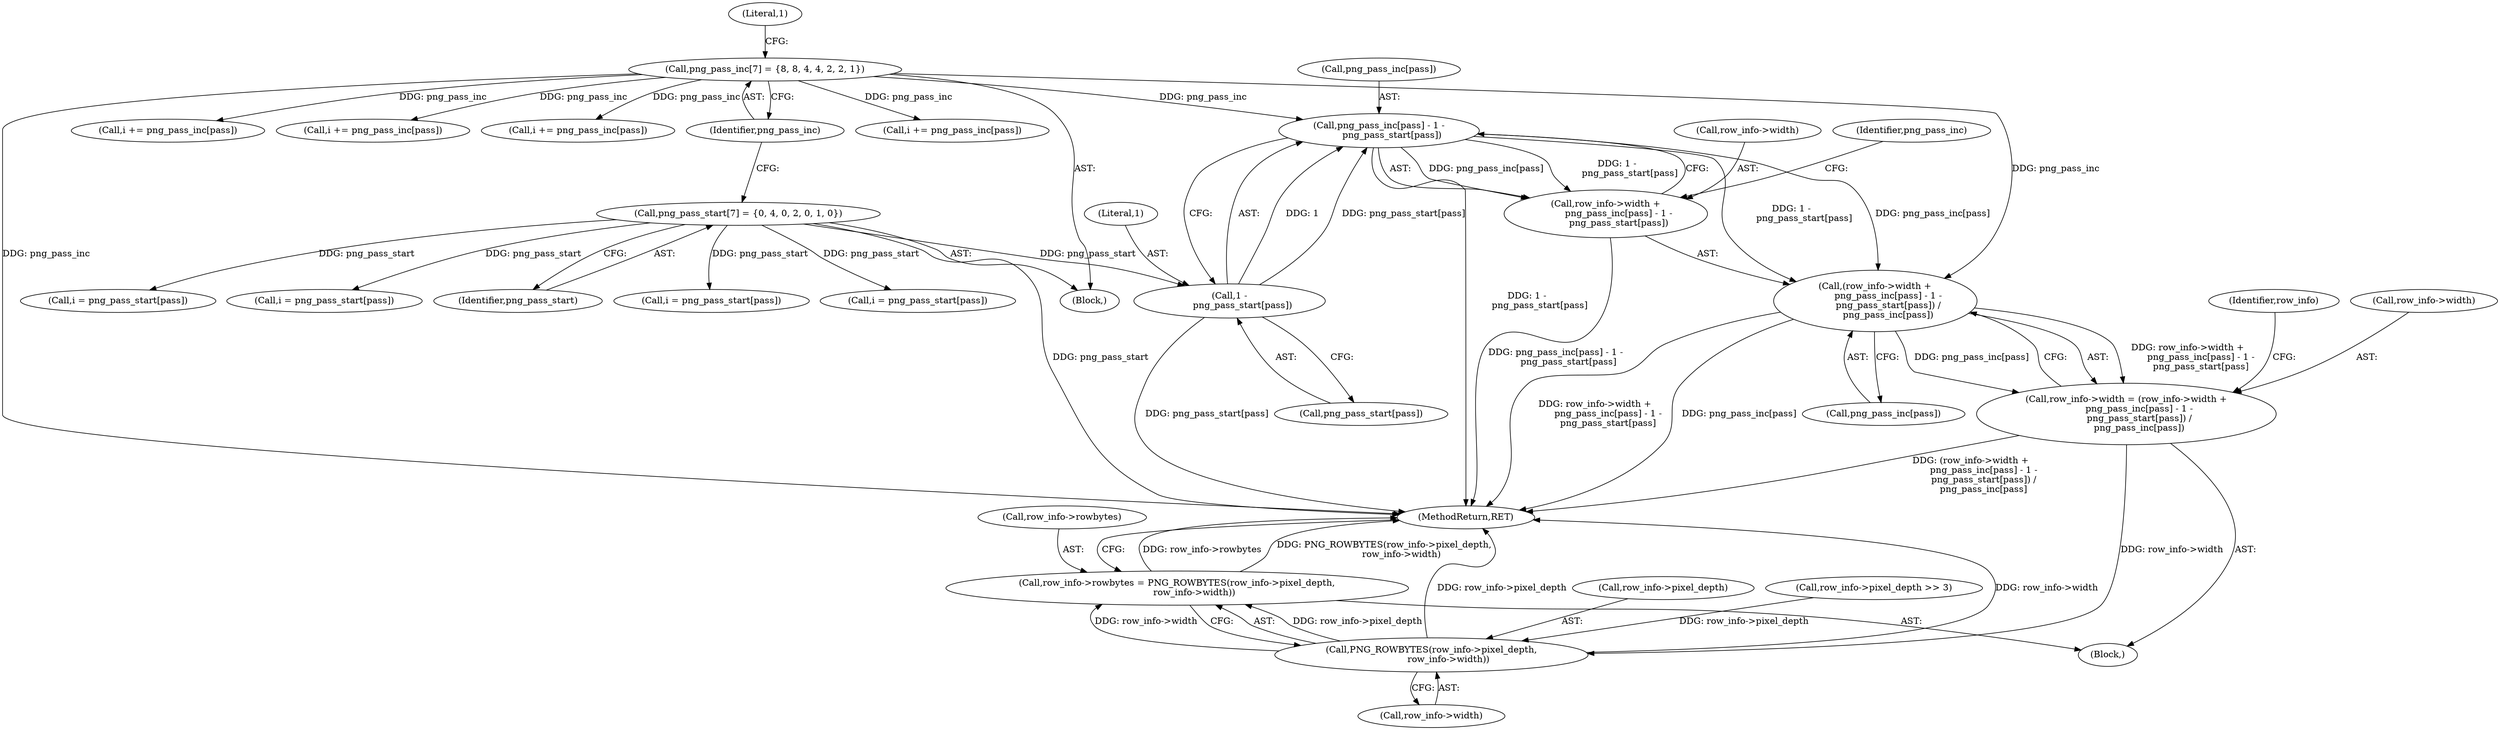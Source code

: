 digraph "0_Chrome_7f3d85b096f66870a15b37c2f40b219b2e292693_29@array" {
"1000513" [label="(Call,png_pass_inc[pass] - 1 -\n         png_pass_start[pass])"];
"1000121" [label="(Call,png_pass_inc[7] = {8, 8, 4, 4, 2, 2, 1})"];
"1000517" [label="(Call,1 -\n         png_pass_start[pass])"];
"1000118" [label="(Call,png_pass_start[7] = {0, 4, 0, 2, 0, 1, 0})"];
"1000508" [label="(Call,(row_info->width +\n         png_pass_inc[pass] - 1 -\n         png_pass_start[pass]) /\n         png_pass_inc[pass])"];
"1000504" [label="(Call,row_info->width = (row_info->width +\n         png_pass_inc[pass] - 1 -\n         png_pass_start[pass]) /\n         png_pass_inc[pass])"];
"1000529" [label="(Call,PNG_ROWBYTES(row_info->pixel_depth,\n            row_info->width))"];
"1000525" [label="(Call,row_info->rowbytes = PNG_ROWBYTES(row_info->pixel_depth,\n            row_info->width))"];
"1000509" [label="(Call,row_info->width +\n         png_pass_inc[pass] - 1 -\n         png_pass_start[pass])"];
"1000268" [label="(Call,i = png_pass_start[pass])"];
"1000119" [label="(Identifier,png_pass_start)"];
"1000518" [label="(Literal,1)"];
"1000138" [label="(Block,)"];
"1000116" [label="(Block,)"];
"1000122" [label="(Identifier,png_pass_inc)"];
"1000176" [label="(Call,i += png_pass_inc[pass])"];
"1000517" [label="(Call,1 -\n         png_pass_start[pass])"];
"1000168" [label="(Call,i = png_pass_start[pass])"];
"1000377" [label="(Call,i += png_pass_inc[pass])"];
"1000536" [label="(MethodReturn,RET)"];
"1000529" [label="(Call,PNG_ROWBYTES(row_info->pixel_depth,\n            row_info->width))"];
"1000525" [label="(Call,row_info->rowbytes = PNG_ROWBYTES(row_info->pixel_depth,\n            row_info->width))"];
"1000514" [label="(Call,png_pass_inc[pass])"];
"1000527" [label="(Identifier,row_info)"];
"1000504" [label="(Call,row_info->width = (row_info->width +\n         png_pass_inc[pass] - 1 -\n         png_pass_start[pass]) /\n         png_pass_inc[pass])"];
"1000530" [label="(Call,row_info->pixel_depth)"];
"1000121" [label="(Call,png_pass_inc[7] = {8, 8, 4, 4, 2, 2, 1})"];
"1000510" [label="(Call,row_info->width)"];
"1000523" [label="(Identifier,png_pass_inc)"];
"1000477" [label="(Call,i += png_pass_inc[pass])"];
"1000519" [label="(Call,png_pass_start[pass])"];
"1000522" [label="(Call,png_pass_inc[pass])"];
"1000469" [label="(Call,i = png_pass_start[pass])"];
"1000533" [label="(Call,row_info->width)"];
"1000369" [label="(Call,i = png_pass_start[pass])"];
"1000463" [label="(Call,row_info->pixel_depth >> 3)"];
"1000526" [label="(Call,row_info->rowbytes)"];
"1000508" [label="(Call,(row_info->width +\n         png_pass_inc[pass] - 1 -\n         png_pass_start[pass]) /\n         png_pass_inc[pass])"];
"1000505" [label="(Call,row_info->width)"];
"1000513" [label="(Call,png_pass_inc[pass] - 1 -\n         png_pass_start[pass])"];
"1000276" [label="(Call,i += png_pass_inc[pass])"];
"1000509" [label="(Call,row_info->width +\n         png_pass_inc[pass] - 1 -\n         png_pass_start[pass])"];
"1000118" [label="(Call,png_pass_start[7] = {0, 4, 0, 2, 0, 1, 0})"];
"1000124" [label="(Literal,1)"];
"1000513" -> "1000509"  [label="AST: "];
"1000513" -> "1000517"  [label="CFG: "];
"1000514" -> "1000513"  [label="AST: "];
"1000517" -> "1000513"  [label="AST: "];
"1000509" -> "1000513"  [label="CFG: "];
"1000513" -> "1000536"  [label="DDG: 1 -\n         png_pass_start[pass]"];
"1000513" -> "1000508"  [label="DDG: png_pass_inc[pass]"];
"1000513" -> "1000508"  [label="DDG: 1 -\n         png_pass_start[pass]"];
"1000513" -> "1000509"  [label="DDG: png_pass_inc[pass]"];
"1000513" -> "1000509"  [label="DDG: 1 -\n         png_pass_start[pass]"];
"1000121" -> "1000513"  [label="DDG: png_pass_inc"];
"1000517" -> "1000513"  [label="DDG: 1"];
"1000517" -> "1000513"  [label="DDG: png_pass_start[pass]"];
"1000121" -> "1000116"  [label="AST: "];
"1000121" -> "1000122"  [label="CFG: "];
"1000122" -> "1000121"  [label="AST: "];
"1000124" -> "1000121"  [label="CFG: "];
"1000121" -> "1000536"  [label="DDG: png_pass_inc"];
"1000121" -> "1000176"  [label="DDG: png_pass_inc"];
"1000121" -> "1000276"  [label="DDG: png_pass_inc"];
"1000121" -> "1000377"  [label="DDG: png_pass_inc"];
"1000121" -> "1000477"  [label="DDG: png_pass_inc"];
"1000121" -> "1000508"  [label="DDG: png_pass_inc"];
"1000517" -> "1000519"  [label="CFG: "];
"1000518" -> "1000517"  [label="AST: "];
"1000519" -> "1000517"  [label="AST: "];
"1000517" -> "1000536"  [label="DDG: png_pass_start[pass]"];
"1000118" -> "1000517"  [label="DDG: png_pass_start"];
"1000118" -> "1000116"  [label="AST: "];
"1000118" -> "1000119"  [label="CFG: "];
"1000119" -> "1000118"  [label="AST: "];
"1000122" -> "1000118"  [label="CFG: "];
"1000118" -> "1000536"  [label="DDG: png_pass_start"];
"1000118" -> "1000168"  [label="DDG: png_pass_start"];
"1000118" -> "1000268"  [label="DDG: png_pass_start"];
"1000118" -> "1000369"  [label="DDG: png_pass_start"];
"1000118" -> "1000469"  [label="DDG: png_pass_start"];
"1000508" -> "1000504"  [label="AST: "];
"1000508" -> "1000522"  [label="CFG: "];
"1000509" -> "1000508"  [label="AST: "];
"1000522" -> "1000508"  [label="AST: "];
"1000504" -> "1000508"  [label="CFG: "];
"1000508" -> "1000536"  [label="DDG: row_info->width +\n         png_pass_inc[pass] - 1 -\n         png_pass_start[pass]"];
"1000508" -> "1000536"  [label="DDG: png_pass_inc[pass]"];
"1000508" -> "1000504"  [label="DDG: row_info->width +\n         png_pass_inc[pass] - 1 -\n         png_pass_start[pass]"];
"1000508" -> "1000504"  [label="DDG: png_pass_inc[pass]"];
"1000504" -> "1000138"  [label="AST: "];
"1000505" -> "1000504"  [label="AST: "];
"1000527" -> "1000504"  [label="CFG: "];
"1000504" -> "1000536"  [label="DDG: (row_info->width +\n         png_pass_inc[pass] - 1 -\n         png_pass_start[pass]) /\n         png_pass_inc[pass]"];
"1000504" -> "1000529"  [label="DDG: row_info->width"];
"1000529" -> "1000525"  [label="AST: "];
"1000529" -> "1000533"  [label="CFG: "];
"1000530" -> "1000529"  [label="AST: "];
"1000533" -> "1000529"  [label="AST: "];
"1000525" -> "1000529"  [label="CFG: "];
"1000529" -> "1000536"  [label="DDG: row_info->width"];
"1000529" -> "1000536"  [label="DDG: row_info->pixel_depth"];
"1000529" -> "1000525"  [label="DDG: row_info->pixel_depth"];
"1000529" -> "1000525"  [label="DDG: row_info->width"];
"1000463" -> "1000529"  [label="DDG: row_info->pixel_depth"];
"1000525" -> "1000138"  [label="AST: "];
"1000526" -> "1000525"  [label="AST: "];
"1000536" -> "1000525"  [label="CFG: "];
"1000525" -> "1000536"  [label="DDG: row_info->rowbytes"];
"1000525" -> "1000536"  [label="DDG: PNG_ROWBYTES(row_info->pixel_depth,\n            row_info->width)"];
"1000510" -> "1000509"  [label="AST: "];
"1000523" -> "1000509"  [label="CFG: "];
"1000509" -> "1000536"  [label="DDG: png_pass_inc[pass] - 1 -\n         png_pass_start[pass]"];
}
